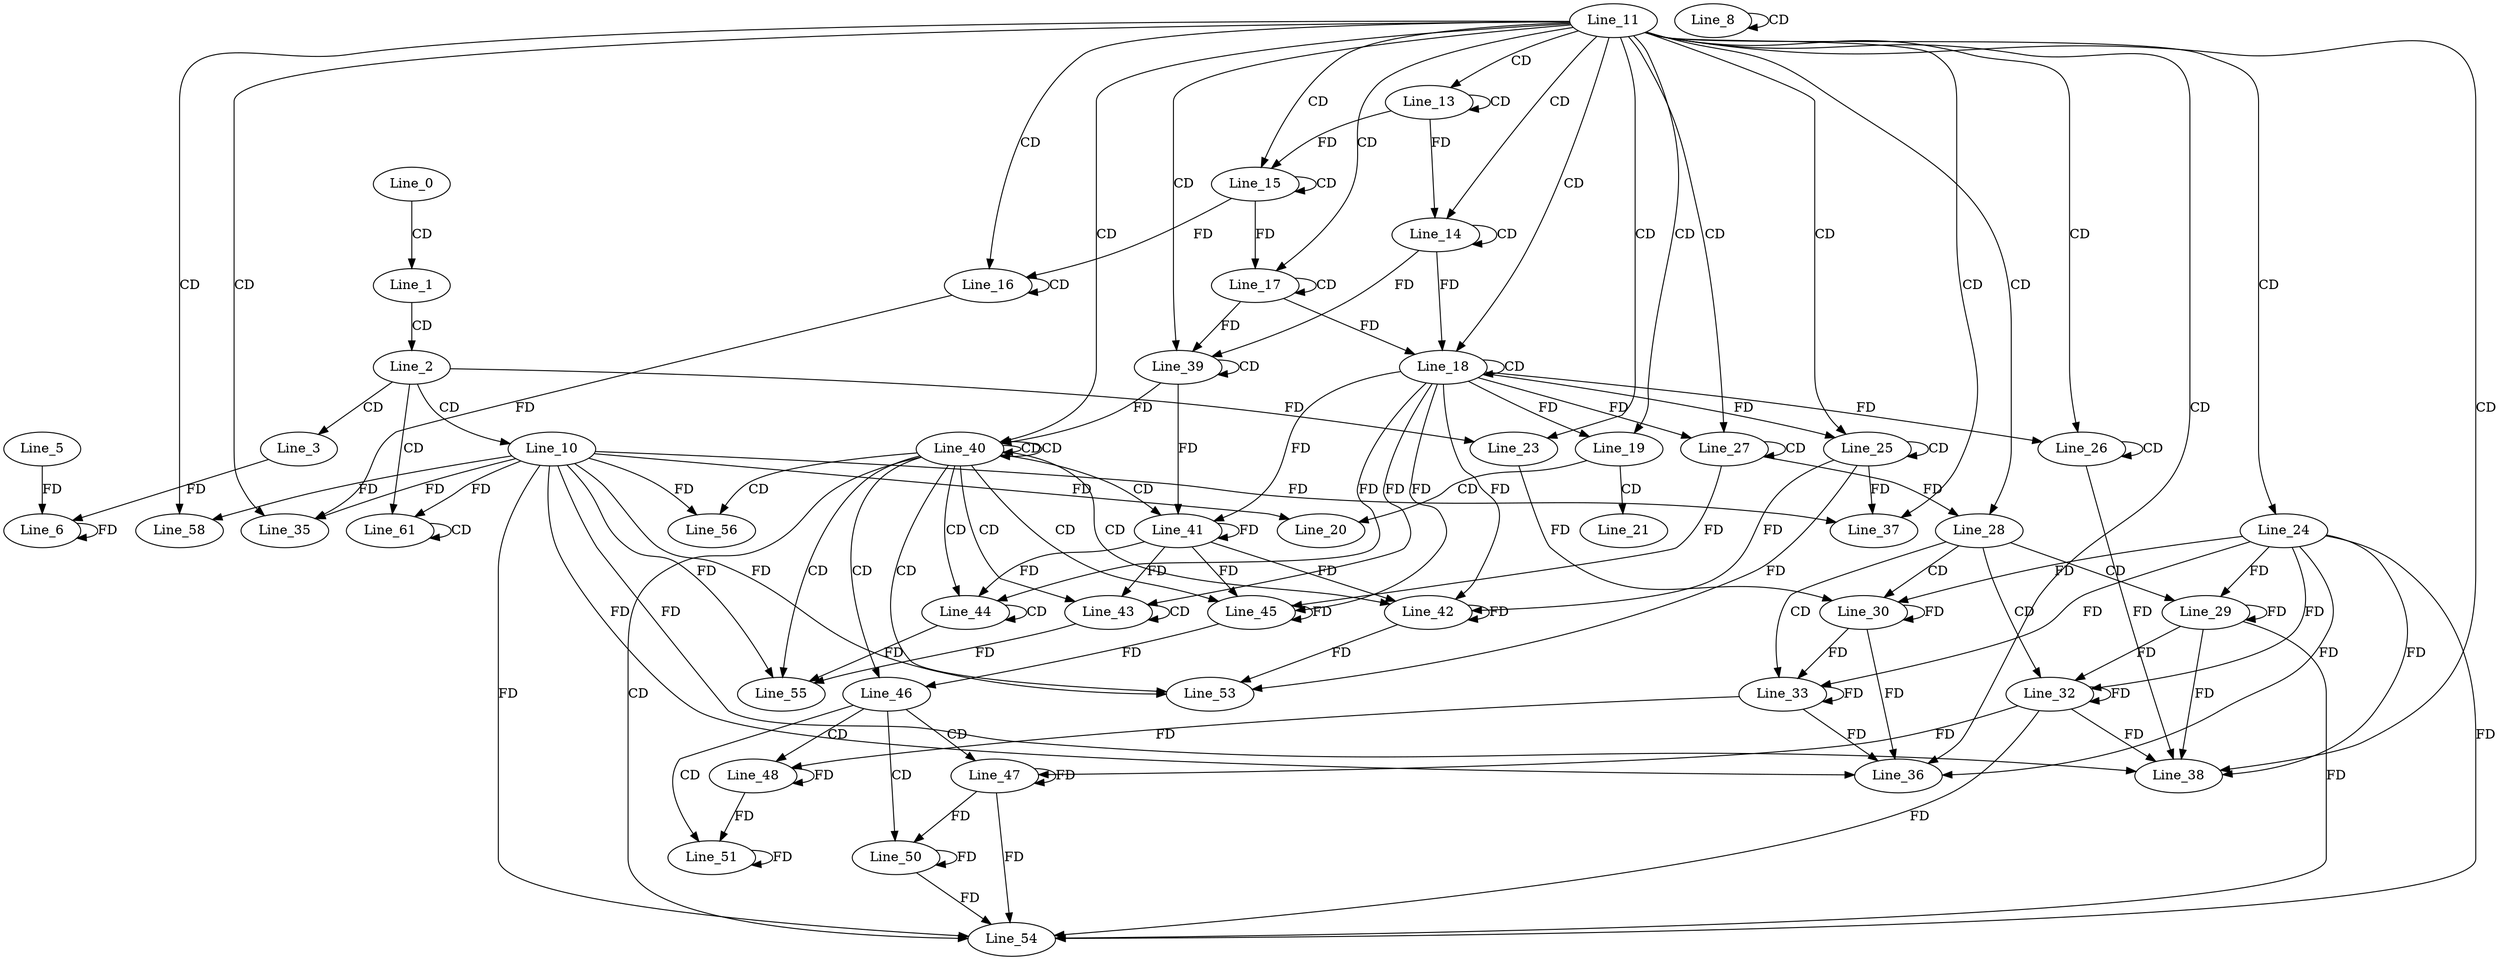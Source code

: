 digraph G {
  Line_0;
  Line_1;
  Line_2;
  Line_3;
  Line_6;
  Line_6;
  Line_5;
  Line_8;
  Line_8;
  Line_10;
  Line_11;
  Line_13;
  Line_13;
  Line_14;
  Line_14;
  Line_15;
  Line_15;
  Line_16;
  Line_16;
  Line_17;
  Line_17;
  Line_18;
  Line_18;
  Line_18;
  Line_19;
  Line_20;
  Line_21;
  Line_23;
  Line_23;
  Line_24;
  Line_25;
  Line_25;
  Line_25;
  Line_26;
  Line_26;
  Line_26;
  Line_27;
  Line_27;
  Line_27;
  Line_28;
  Line_29;
  Line_30;
  Line_32;
  Line_33;
  Line_35;
  Line_35;
  Line_35;
  Line_36;
  Line_36;
  Line_37;
  Line_37;
  Line_37;
  Line_38;
  Line_38;
  Line_38;
  Line_39;
  Line_39;
  Line_39;
  Line_40;
  Line_40;
  Line_41;
  Line_41;
  Line_42;
  Line_42;
  Line_42;
  Line_43;
  Line_43;
  Line_43;
  Line_44;
  Line_44;
  Line_44;
  Line_45;
  Line_45;
  Line_45;
  Line_46;
  Line_47;
  Line_48;
  Line_50;
  Line_51;
  Line_53;
  Line_53;
  Line_53;
  Line_54;
  Line_54;
  Line_55;
  Line_55;
  Line_55;
  Line_56;
  Line_58;
  Line_61;
  Line_61;
  Line_0 -> Line_1 [ label="CD" ];
  Line_1 -> Line_2 [ label="CD" ];
  Line_2 -> Line_3 [ label="CD" ];
  Line_3 -> Line_6 [ label="FD" ];
  Line_6 -> Line_6 [ label="FD" ];
  Line_5 -> Line_6 [ label="FD" ];
  Line_8 -> Line_8 [ label="CD" ];
  Line_2 -> Line_10 [ label="CD" ];
  Line_11 -> Line_13 [ label="CD" ];
  Line_13 -> Line_13 [ label="CD" ];
  Line_11 -> Line_14 [ label="CD" ];
  Line_14 -> Line_14 [ label="CD" ];
  Line_13 -> Line_14 [ label="FD" ];
  Line_11 -> Line_15 [ label="CD" ];
  Line_15 -> Line_15 [ label="CD" ];
  Line_13 -> Line_15 [ label="FD" ];
  Line_11 -> Line_16 [ label="CD" ];
  Line_16 -> Line_16 [ label="CD" ];
  Line_15 -> Line_16 [ label="FD" ];
  Line_11 -> Line_17 [ label="CD" ];
  Line_17 -> Line_17 [ label="CD" ];
  Line_15 -> Line_17 [ label="FD" ];
  Line_11 -> Line_18 [ label="CD" ];
  Line_18 -> Line_18 [ label="CD" ];
  Line_17 -> Line_18 [ label="FD" ];
  Line_14 -> Line_18 [ label="FD" ];
  Line_11 -> Line_19 [ label="CD" ];
  Line_18 -> Line_19 [ label="FD" ];
  Line_19 -> Line_20 [ label="CD" ];
  Line_10 -> Line_20 [ label="FD" ];
  Line_19 -> Line_21 [ label="CD" ];
  Line_11 -> Line_23 [ label="CD" ];
  Line_2 -> Line_23 [ label="FD" ];
  Line_11 -> Line_24 [ label="CD" ];
  Line_11 -> Line_25 [ label="CD" ];
  Line_25 -> Line_25 [ label="CD" ];
  Line_18 -> Line_25 [ label="FD" ];
  Line_11 -> Line_26 [ label="CD" ];
  Line_26 -> Line_26 [ label="CD" ];
  Line_18 -> Line_26 [ label="FD" ];
  Line_11 -> Line_27 [ label="CD" ];
  Line_27 -> Line_27 [ label="CD" ];
  Line_18 -> Line_27 [ label="FD" ];
  Line_11 -> Line_28 [ label="CD" ];
  Line_27 -> Line_28 [ label="FD" ];
  Line_28 -> Line_29 [ label="CD" ];
  Line_24 -> Line_29 [ label="FD" ];
  Line_29 -> Line_29 [ label="FD" ];
  Line_28 -> Line_30 [ label="CD" ];
  Line_24 -> Line_30 [ label="FD" ];
  Line_30 -> Line_30 [ label="FD" ];
  Line_23 -> Line_30 [ label="FD" ];
  Line_28 -> Line_32 [ label="CD" ];
  Line_24 -> Line_32 [ label="FD" ];
  Line_29 -> Line_32 [ label="FD" ];
  Line_32 -> Line_32 [ label="FD" ];
  Line_28 -> Line_33 [ label="CD" ];
  Line_24 -> Line_33 [ label="FD" ];
  Line_30 -> Line_33 [ label="FD" ];
  Line_33 -> Line_33 [ label="FD" ];
  Line_11 -> Line_35 [ label="CD" ];
  Line_16 -> Line_35 [ label="FD" ];
  Line_10 -> Line_35 [ label="FD" ];
  Line_11 -> Line_36 [ label="CD" ];
  Line_10 -> Line_36 [ label="FD" ];
  Line_24 -> Line_36 [ label="FD" ];
  Line_30 -> Line_36 [ label="FD" ];
  Line_33 -> Line_36 [ label="FD" ];
  Line_11 -> Line_37 [ label="CD" ];
  Line_10 -> Line_37 [ label="FD" ];
  Line_25 -> Line_37 [ label="FD" ];
  Line_11 -> Line_38 [ label="CD" ];
  Line_26 -> Line_38 [ label="FD" ];
  Line_10 -> Line_38 [ label="FD" ];
  Line_24 -> Line_38 [ label="FD" ];
  Line_29 -> Line_38 [ label="FD" ];
  Line_32 -> Line_38 [ label="FD" ];
  Line_11 -> Line_39 [ label="CD" ];
  Line_39 -> Line_39 [ label="CD" ];
  Line_17 -> Line_39 [ label="FD" ];
  Line_14 -> Line_39 [ label="FD" ];
  Line_11 -> Line_40 [ label="CD" ];
  Line_40 -> Line_40 [ label="CD" ];
  Line_40 -> Line_40 [ label="CD" ];
  Line_39 -> Line_40 [ label="FD" ];
  Line_40 -> Line_41 [ label="CD" ];
  Line_41 -> Line_41 [ label="FD" ];
  Line_18 -> Line_41 [ label="FD" ];
  Line_39 -> Line_41 [ label="FD" ];
  Line_40 -> Line_42 [ label="CD" ];
  Line_42 -> Line_42 [ label="FD" ];
  Line_25 -> Line_42 [ label="FD" ];
  Line_41 -> Line_42 [ label="FD" ];
  Line_18 -> Line_42 [ label="FD" ];
  Line_40 -> Line_43 [ label="CD" ];
  Line_43 -> Line_43 [ label="CD" ];
  Line_41 -> Line_43 [ label="FD" ];
  Line_18 -> Line_43 [ label="FD" ];
  Line_40 -> Line_44 [ label="CD" ];
  Line_44 -> Line_44 [ label="CD" ];
  Line_41 -> Line_44 [ label="FD" ];
  Line_18 -> Line_44 [ label="FD" ];
  Line_40 -> Line_45 [ label="CD" ];
  Line_45 -> Line_45 [ label="FD" ];
  Line_27 -> Line_45 [ label="FD" ];
  Line_41 -> Line_45 [ label="FD" ];
  Line_18 -> Line_45 [ label="FD" ];
  Line_40 -> Line_46 [ label="CD" ];
  Line_45 -> Line_46 [ label="FD" ];
  Line_46 -> Line_47 [ label="CD" ];
  Line_47 -> Line_47 [ label="FD" ];
  Line_32 -> Line_47 [ label="FD" ];
  Line_46 -> Line_48 [ label="CD" ];
  Line_48 -> Line_48 [ label="FD" ];
  Line_33 -> Line_48 [ label="FD" ];
  Line_46 -> Line_50 [ label="CD" ];
  Line_47 -> Line_50 [ label="FD" ];
  Line_50 -> Line_50 [ label="FD" ];
  Line_46 -> Line_51 [ label="CD" ];
  Line_48 -> Line_51 [ label="FD" ];
  Line_51 -> Line_51 [ label="FD" ];
  Line_40 -> Line_53 [ label="CD" ];
  Line_10 -> Line_53 [ label="FD" ];
  Line_42 -> Line_53 [ label="FD" ];
  Line_25 -> Line_53 [ label="FD" ];
  Line_40 -> Line_54 [ label="CD" ];
  Line_10 -> Line_54 [ label="FD" ];
  Line_47 -> Line_54 [ label="FD" ];
  Line_50 -> Line_54 [ label="FD" ];
  Line_24 -> Line_54 [ label="FD" ];
  Line_29 -> Line_54 [ label="FD" ];
  Line_32 -> Line_54 [ label="FD" ];
  Line_40 -> Line_55 [ label="CD" ];
  Line_44 -> Line_55 [ label="FD" ];
  Line_10 -> Line_55 [ label="FD" ];
  Line_43 -> Line_55 [ label="FD" ];
  Line_40 -> Line_56 [ label="CD" ];
  Line_10 -> Line_56 [ label="FD" ];
  Line_11 -> Line_58 [ label="CD" ];
  Line_10 -> Line_58 [ label="FD" ];
  Line_2 -> Line_61 [ label="CD" ];
  Line_61 -> Line_61 [ label="CD" ];
  Line_10 -> Line_61 [ label="FD" ];
}
